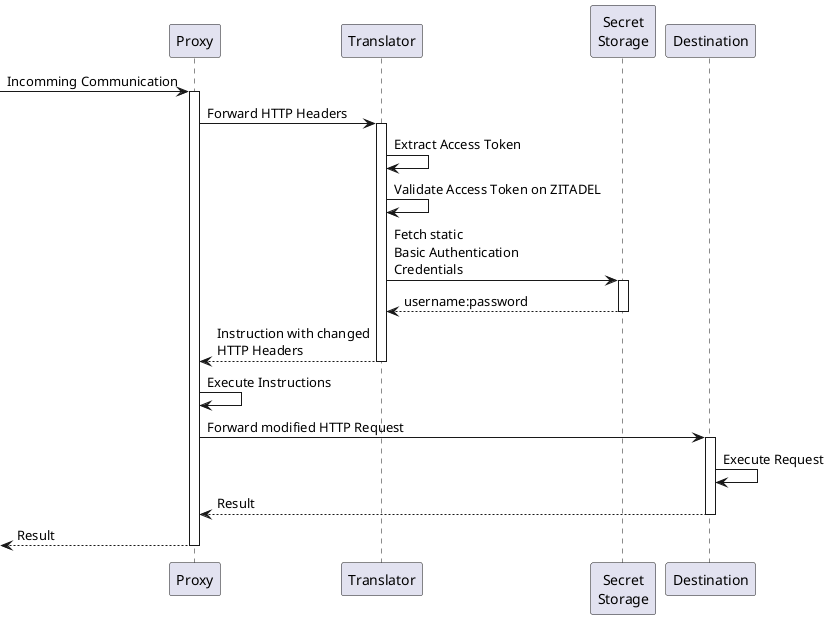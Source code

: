 @startuml
skinparam backgroundcolor transparent

participant "Proxy" as p
participant "Translator" as t
participant "Secret\nStorage" as s
participant "Destination" as d

[-> p : Incomming Communication
activate p
    p -> t : Forward HTTP Headers
    activate t
        t -> t : Extract Access Token
        t -> t : Validate Access Token on ZITADEL
        t -> s : Fetch static\nBasic Authentication\nCredentials
        activate s
        return username:password
    return Instruction with changed\nHTTP Headers
    p -> p : Execute Instructions
    p -> d : Forward modified HTTP Request
    activate d
        d -> d : Execute Request
    return Result
return Result

@enduml
